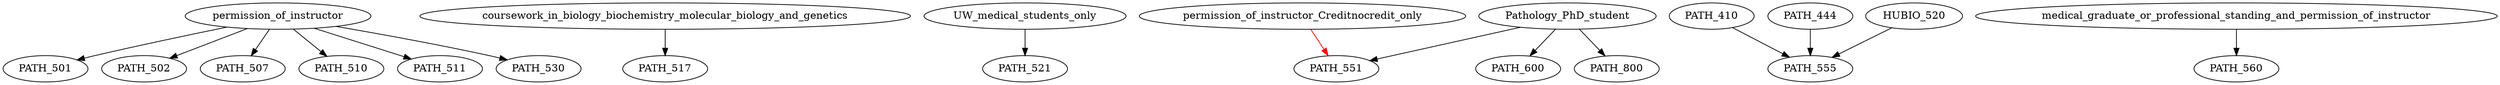 digraph G {
    edge [color=black];
    permission_of_instructor -> PATH_501;
    edge [color=black];
    permission_of_instructor -> PATH_502;
    edge [color=black];
    permission_of_instructor -> PATH_507;
    edge [color=black];
    permission_of_instructor -> PATH_510;
    edge [color=black];
    permission_of_instructor -> PATH_511;
    edge [color=black];
    coursework_in_biology_biochemistry_molecular_biology_and_genetics -> PATH_517;
    edge [color=black];
    UW_medical_students_only -> PATH_521;
    edge [color=black];
    permission_of_instructor -> PATH_530;
    edge [color=black];
    Pathology_PhD_student -> PATH_551;
    edge [color=red];
    permission_of_instructor_Creditnocredit_only -> PATH_551;
    edge [color=black];
    PATH_410 -> PATH_555;
    PATH_444 -> PATH_555;
    HUBIO_520 -> PATH_555;
    edge [color=black];
    medical_graduate_or_professional_standing_and_permission_of_instructor -> PATH_560;
    edge [color=black];
    Pathology_PhD_student -> PATH_600;
    edge [color=black];
    Pathology_PhD_student -> PATH_800;
}
